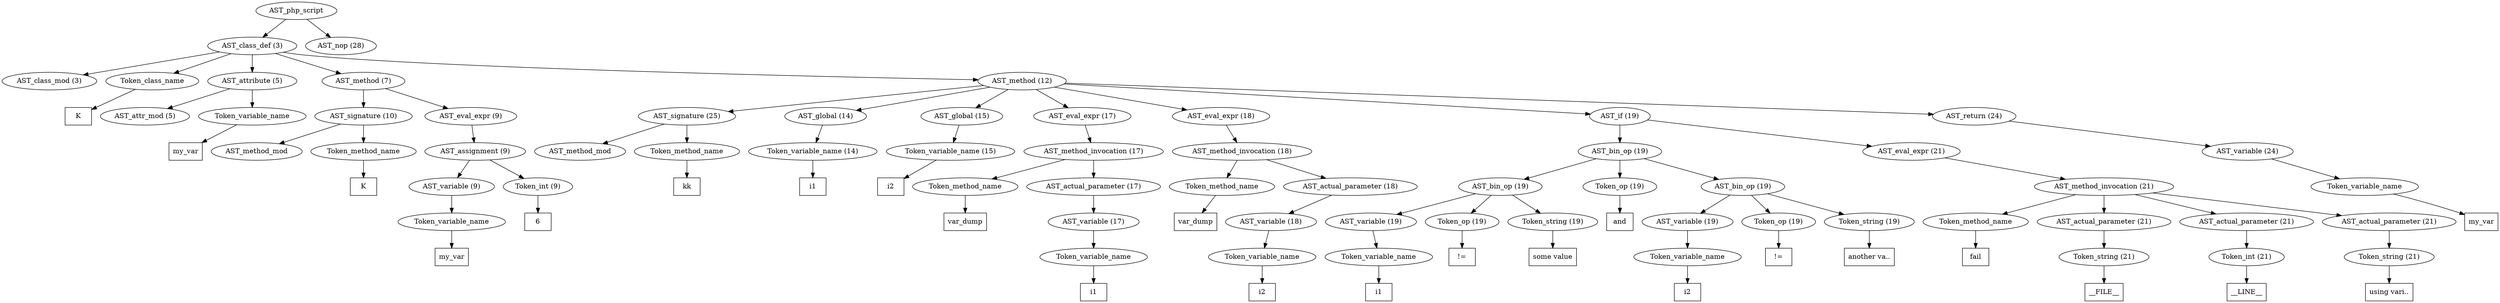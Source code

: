 /*
 * AST in dot format generated by phc -- the PHP compiler
 */

digraph AST {
node_0 [label="AST_php_script"];
node_1 [label="AST_class_def (3)"];
node_2 [label="AST_class_mod (3)"];
node_3 [label="Token_class_name"];
node_4 [label="K", shape=box]
node_3 -> node_4;
node_5 [label="AST_attribute (5)"];
node_6 [label="AST_attr_mod (5)"];
node_7 [label="Token_variable_name"];
node_8 [label="my_var", shape=box]
node_7 -> node_8;
node_5 -> node_7;
node_5 -> node_6;
node_9 [label="AST_method (7)"];
node_10 [label="AST_signature (10)"];
node_11 [label="AST_method_mod"];
node_12 [label="Token_method_name"];
node_13 [label="K", shape=box]
node_12 -> node_13;
node_10 -> node_12;
node_10 -> node_11;
node_14 [label="AST_eval_expr (9)"];
node_15 [label="AST_assignment (9)"];
node_16 [label="AST_variable (9)"];
node_17 [label="Token_variable_name"];
node_18 [label="my_var", shape=box]
node_17 -> node_18;
node_16 -> node_17;
node_19 [label="Token_int (9)"];
node_20 [label="6", shape=box]
node_19 -> node_20;
node_15 -> node_19;
node_15 -> node_16;
node_14 -> node_15;
node_9 -> node_14;
node_9 -> node_10;
node_21 [label="AST_method (12)"];
node_22 [label="AST_signature (25)"];
node_23 [label="AST_method_mod"];
node_24 [label="Token_method_name"];
node_25 [label="kk", shape=box]
node_24 -> node_25;
node_22 -> node_24;
node_22 -> node_23;
node_26 [label="AST_global (14)"];
node_27 [label="Token_variable_name (14)"];
node_28 [label="i1", shape=box]
node_27 -> node_28;
node_26 -> node_27;
node_29 [label="AST_global (15)"];
node_30 [label="Token_variable_name (15)"];
node_31 [label="i2", shape=box]
node_30 -> node_31;
node_29 -> node_30;
node_32 [label="AST_eval_expr (17)"];
node_33 [label="AST_method_invocation (17)"];
node_34 [label="Token_method_name"];
node_35 [label="var_dump", shape=box]
node_34 -> node_35;
node_36 [label="AST_actual_parameter (17)"];
node_37 [label="AST_variable (17)"];
node_38 [label="Token_variable_name"];
node_39 [label="i1", shape=box]
node_38 -> node_39;
node_37 -> node_38;
node_36 -> node_37;
node_33 -> node_36;
node_33 -> node_34;
node_32 -> node_33;
node_40 [label="AST_eval_expr (18)"];
node_41 [label="AST_method_invocation (18)"];
node_42 [label="Token_method_name"];
node_43 [label="var_dump", shape=box]
node_42 -> node_43;
node_44 [label="AST_actual_parameter (18)"];
node_45 [label="AST_variable (18)"];
node_46 [label="Token_variable_name"];
node_47 [label="i2", shape=box]
node_46 -> node_47;
node_45 -> node_46;
node_44 -> node_45;
node_41 -> node_44;
node_41 -> node_42;
node_40 -> node_41;
node_48 [label="AST_if (19)"];
node_49 [label="AST_bin_op (19)"];
node_50 [label="AST_bin_op (19)"];
node_51 [label="AST_variable (19)"];
node_52 [label="Token_variable_name"];
node_53 [label="i1", shape=box]
node_52 -> node_53;
node_51 -> node_52;
node_54 [label="Token_op (19)"];
node_55 [label="!=", shape=box]
node_54 -> node_55;
node_56 [label="Token_string (19)"];
node_57 [label="some value", shape=box]
node_56 -> node_57;
node_50 -> node_56;
node_50 -> node_54;
node_50 -> node_51;
node_58 [label="Token_op (19)"];
node_59 [label="and", shape=box]
node_58 -> node_59;
node_60 [label="AST_bin_op (19)"];
node_61 [label="AST_variable (19)"];
node_62 [label="Token_variable_name"];
node_63 [label="i2", shape=box]
node_62 -> node_63;
node_61 -> node_62;
node_64 [label="Token_op (19)"];
node_65 [label="!=", shape=box]
node_64 -> node_65;
node_66 [label="Token_string (19)"];
node_67 [label="another va..", shape=box]
node_66 -> node_67;
node_60 -> node_66;
node_60 -> node_64;
node_60 -> node_61;
node_49 -> node_60;
node_49 -> node_58;
node_49 -> node_50;
node_68 [label="AST_eval_expr (21)"];
node_69 [label="AST_method_invocation (21)"];
node_70 [label="Token_method_name"];
node_71 [label="fail", shape=box]
node_70 -> node_71;
node_72 [label="AST_actual_parameter (21)"];
node_73 [label="Token_string (21)"];
node_74 [label="__FILE__", shape=box]
node_73 -> node_74;
node_72 -> node_73;
node_75 [label="AST_actual_parameter (21)"];
node_76 [label="Token_int (21)"];
node_77 [label="__LINE__", shape=box]
node_76 -> node_77;
node_75 -> node_76;
node_78 [label="AST_actual_parameter (21)"];
node_79 [label="Token_string (21)"];
node_80 [label="using vari..", shape=box]
node_79 -> node_80;
node_78 -> node_79;
node_69 -> node_78;
node_69 -> node_75;
node_69 -> node_72;
node_69 -> node_70;
node_68 -> node_69;
node_48 -> node_68;
node_48 -> node_49;
node_81 [label="AST_return (24)"];
node_82 [label="AST_variable (24)"];
node_83 [label="Token_variable_name"];
node_84 [label="my_var", shape=box]
node_83 -> node_84;
node_82 -> node_83;
node_81 -> node_82;
node_21 -> node_81;
node_21 -> node_48;
node_21 -> node_40;
node_21 -> node_32;
node_21 -> node_29;
node_21 -> node_26;
node_21 -> node_22;
node_1 -> node_21;
node_1 -> node_9;
node_1 -> node_5;
node_1 -> node_3;
node_1 -> node_2;
node_85 [label="AST_nop (28)"];
node_0 -> node_85;
node_0 -> node_1;
}
